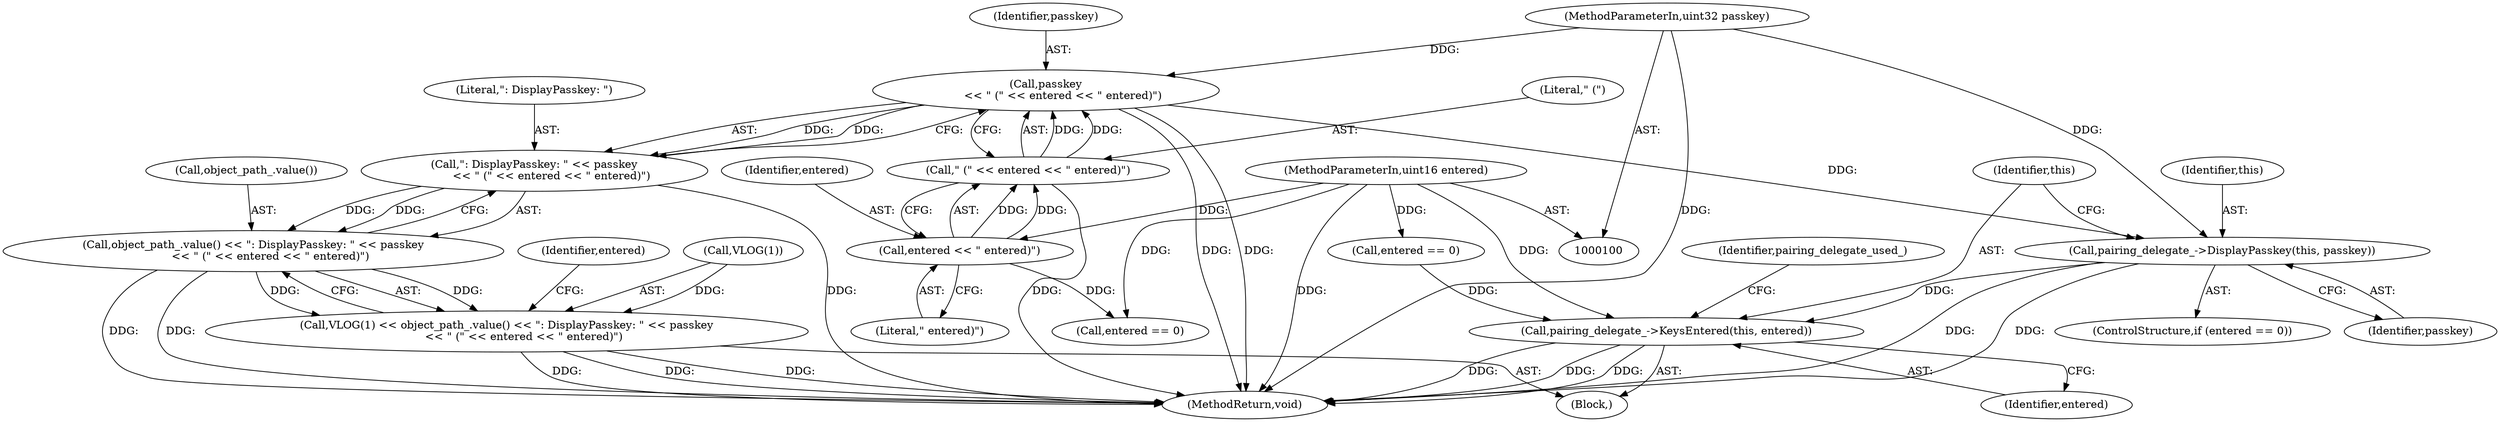 digraph "1_Chrome_d358f57009b85fb7440208afa5ba87636b491889_8@del" {
"1000118" [label="(Call,passkey\n          << \" (\" << entered << \" entered)\")"];
"1000102" [label="(MethodParameterIn,uint32 passkey)"];
"1000120" [label="(Call,\" (\" << entered << \" entered)\")"];
"1000122" [label="(Call,entered << \" entered)\")"];
"1000103" [label="(MethodParameterIn,uint16 entered)"];
"1000116" [label="(Call,\": DisplayPasskey: \" << passkey\n          << \" (\" << entered << \" entered)\")"];
"1000114" [label="(Call,object_path_.value() << \": DisplayPasskey: \" << passkey\n          << \" (\" << entered << \" entered)\")"];
"1000111" [label="(Call,VLOG(1) << object_path_.value() << \": DisplayPasskey: \" << passkey\n          << \" (\" << entered << \" entered)\")"];
"1000139" [label="(Call,pairing_delegate_->DisplayPasskey(this, passkey))"];
"1000142" [label="(Call,pairing_delegate_->KeysEntered(this, entered))"];
"1000127" [label="(Identifier,entered)"];
"1000126" [label="(Call,entered == 0)"];
"1000103" [label="(MethodParameterIn,uint16 entered)"];
"1000104" [label="(Block,)"];
"1000139" [label="(Call,pairing_delegate_->DisplayPasskey(this, passkey))"];
"1000124" [label="(Literal,\" entered)\")"];
"1000143" [label="(Identifier,this)"];
"1000136" [label="(Call,entered == 0)"];
"1000111" [label="(Call,VLOG(1) << object_path_.value() << \": DisplayPasskey: \" << passkey\n          << \" (\" << entered << \" entered)\")"];
"1000135" [label="(ControlStructure,if (entered == 0))"];
"1000116" [label="(Call,\": DisplayPasskey: \" << passkey\n          << \" (\" << entered << \" entered)\")"];
"1000115" [label="(Call,object_path_.value())"];
"1000142" [label="(Call,pairing_delegate_->KeysEntered(this, entered))"];
"1000117" [label="(Literal,\": DisplayPasskey: \")"];
"1000140" [label="(Identifier,this)"];
"1000119" [label="(Identifier,passkey)"];
"1000122" [label="(Call,entered << \" entered)\")"];
"1000121" [label="(Literal,\" (\")"];
"1000141" [label="(Identifier,passkey)"];
"1000146" [label="(Identifier,pairing_delegate_used_)"];
"1000120" [label="(Call,\" (\" << entered << \" entered)\")"];
"1000102" [label="(MethodParameterIn,uint32 passkey)"];
"1000118" [label="(Call,passkey\n          << \" (\" << entered << \" entered)\")"];
"1000114" [label="(Call,object_path_.value() << \": DisplayPasskey: \" << passkey\n          << \" (\" << entered << \" entered)\")"];
"1000148" [label="(MethodReturn,void)"];
"1000123" [label="(Identifier,entered)"];
"1000112" [label="(Call,VLOG(1))"];
"1000144" [label="(Identifier,entered)"];
"1000118" -> "1000116"  [label="AST: "];
"1000118" -> "1000120"  [label="CFG: "];
"1000119" -> "1000118"  [label="AST: "];
"1000120" -> "1000118"  [label="AST: "];
"1000116" -> "1000118"  [label="CFG: "];
"1000118" -> "1000148"  [label="DDG: "];
"1000118" -> "1000148"  [label="DDG: "];
"1000118" -> "1000116"  [label="DDG: "];
"1000118" -> "1000116"  [label="DDG: "];
"1000102" -> "1000118"  [label="DDG: "];
"1000120" -> "1000118"  [label="DDG: "];
"1000120" -> "1000118"  [label="DDG: "];
"1000118" -> "1000139"  [label="DDG: "];
"1000102" -> "1000100"  [label="AST: "];
"1000102" -> "1000148"  [label="DDG: "];
"1000102" -> "1000139"  [label="DDG: "];
"1000120" -> "1000122"  [label="CFG: "];
"1000121" -> "1000120"  [label="AST: "];
"1000122" -> "1000120"  [label="AST: "];
"1000120" -> "1000148"  [label="DDG: "];
"1000122" -> "1000120"  [label="DDG: "];
"1000122" -> "1000120"  [label="DDG: "];
"1000122" -> "1000124"  [label="CFG: "];
"1000123" -> "1000122"  [label="AST: "];
"1000124" -> "1000122"  [label="AST: "];
"1000103" -> "1000122"  [label="DDG: "];
"1000122" -> "1000126"  [label="DDG: "];
"1000103" -> "1000100"  [label="AST: "];
"1000103" -> "1000148"  [label="DDG: "];
"1000103" -> "1000126"  [label="DDG: "];
"1000103" -> "1000136"  [label="DDG: "];
"1000103" -> "1000142"  [label="DDG: "];
"1000116" -> "1000114"  [label="AST: "];
"1000117" -> "1000116"  [label="AST: "];
"1000114" -> "1000116"  [label="CFG: "];
"1000116" -> "1000148"  [label="DDG: "];
"1000116" -> "1000114"  [label="DDG: "];
"1000116" -> "1000114"  [label="DDG: "];
"1000114" -> "1000111"  [label="AST: "];
"1000115" -> "1000114"  [label="AST: "];
"1000111" -> "1000114"  [label="CFG: "];
"1000114" -> "1000148"  [label="DDG: "];
"1000114" -> "1000148"  [label="DDG: "];
"1000114" -> "1000111"  [label="DDG: "];
"1000114" -> "1000111"  [label="DDG: "];
"1000111" -> "1000104"  [label="AST: "];
"1000112" -> "1000111"  [label="AST: "];
"1000127" -> "1000111"  [label="CFG: "];
"1000111" -> "1000148"  [label="DDG: "];
"1000111" -> "1000148"  [label="DDG: "];
"1000111" -> "1000148"  [label="DDG: "];
"1000112" -> "1000111"  [label="DDG: "];
"1000139" -> "1000135"  [label="AST: "];
"1000139" -> "1000141"  [label="CFG: "];
"1000140" -> "1000139"  [label="AST: "];
"1000141" -> "1000139"  [label="AST: "];
"1000143" -> "1000139"  [label="CFG: "];
"1000139" -> "1000148"  [label="DDG: "];
"1000139" -> "1000148"  [label="DDG: "];
"1000139" -> "1000142"  [label="DDG: "];
"1000142" -> "1000104"  [label="AST: "];
"1000142" -> "1000144"  [label="CFG: "];
"1000143" -> "1000142"  [label="AST: "];
"1000144" -> "1000142"  [label="AST: "];
"1000146" -> "1000142"  [label="CFG: "];
"1000142" -> "1000148"  [label="DDG: "];
"1000142" -> "1000148"  [label="DDG: "];
"1000142" -> "1000148"  [label="DDG: "];
"1000136" -> "1000142"  [label="DDG: "];
}
